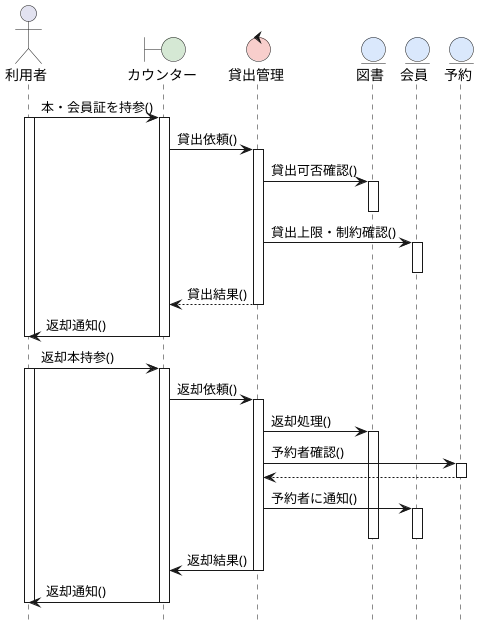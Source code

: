 @startuml 図書館システムシーケンス図
hide footbox
skinparam boundaryBackgroundColor #D5E8D4
skinparam controlBackgroundColor  #F8CECC
skinparam entityBackgroundColor   #DAE8FC

actor 利用者 as A
boundary カウンター as B1
control 貸出管理 as C1
entity 図書 as E1
entity 会員 as E2
entity 予約 as E3

A -> B1: 本・会員証を持参()
activate A
activate B1

B1 -> C1: 貸出依頼()
activate C1

C1 -> E1: 貸出可否確認()
activate E1
deactivate E1

C1 -> E2:貸出上限・制約確認()
activate E2
deactivate E2

C1 --> B1: 貸出結果()
deactivate C1
B1 -> A: 返却通知()
deactivate A
deactivate B1

A -> B1: 返却本持参()
activate A
activate B1

B1 -> C1: 返却依頼()
activate C1


C1 -> E1: 返却処理()
activate E1

C1 -> E3: 予約者確認()
activate E3
E3 --> C1
deactivate E3
C1 -> E2: 予約者に通知()
activate E2
deactivate E2
deactivate E1

C1 -> B1:返却結果()
deactivate C1
B1 -> A:返却通知()
deactivate B1
deactivate A

@enduml